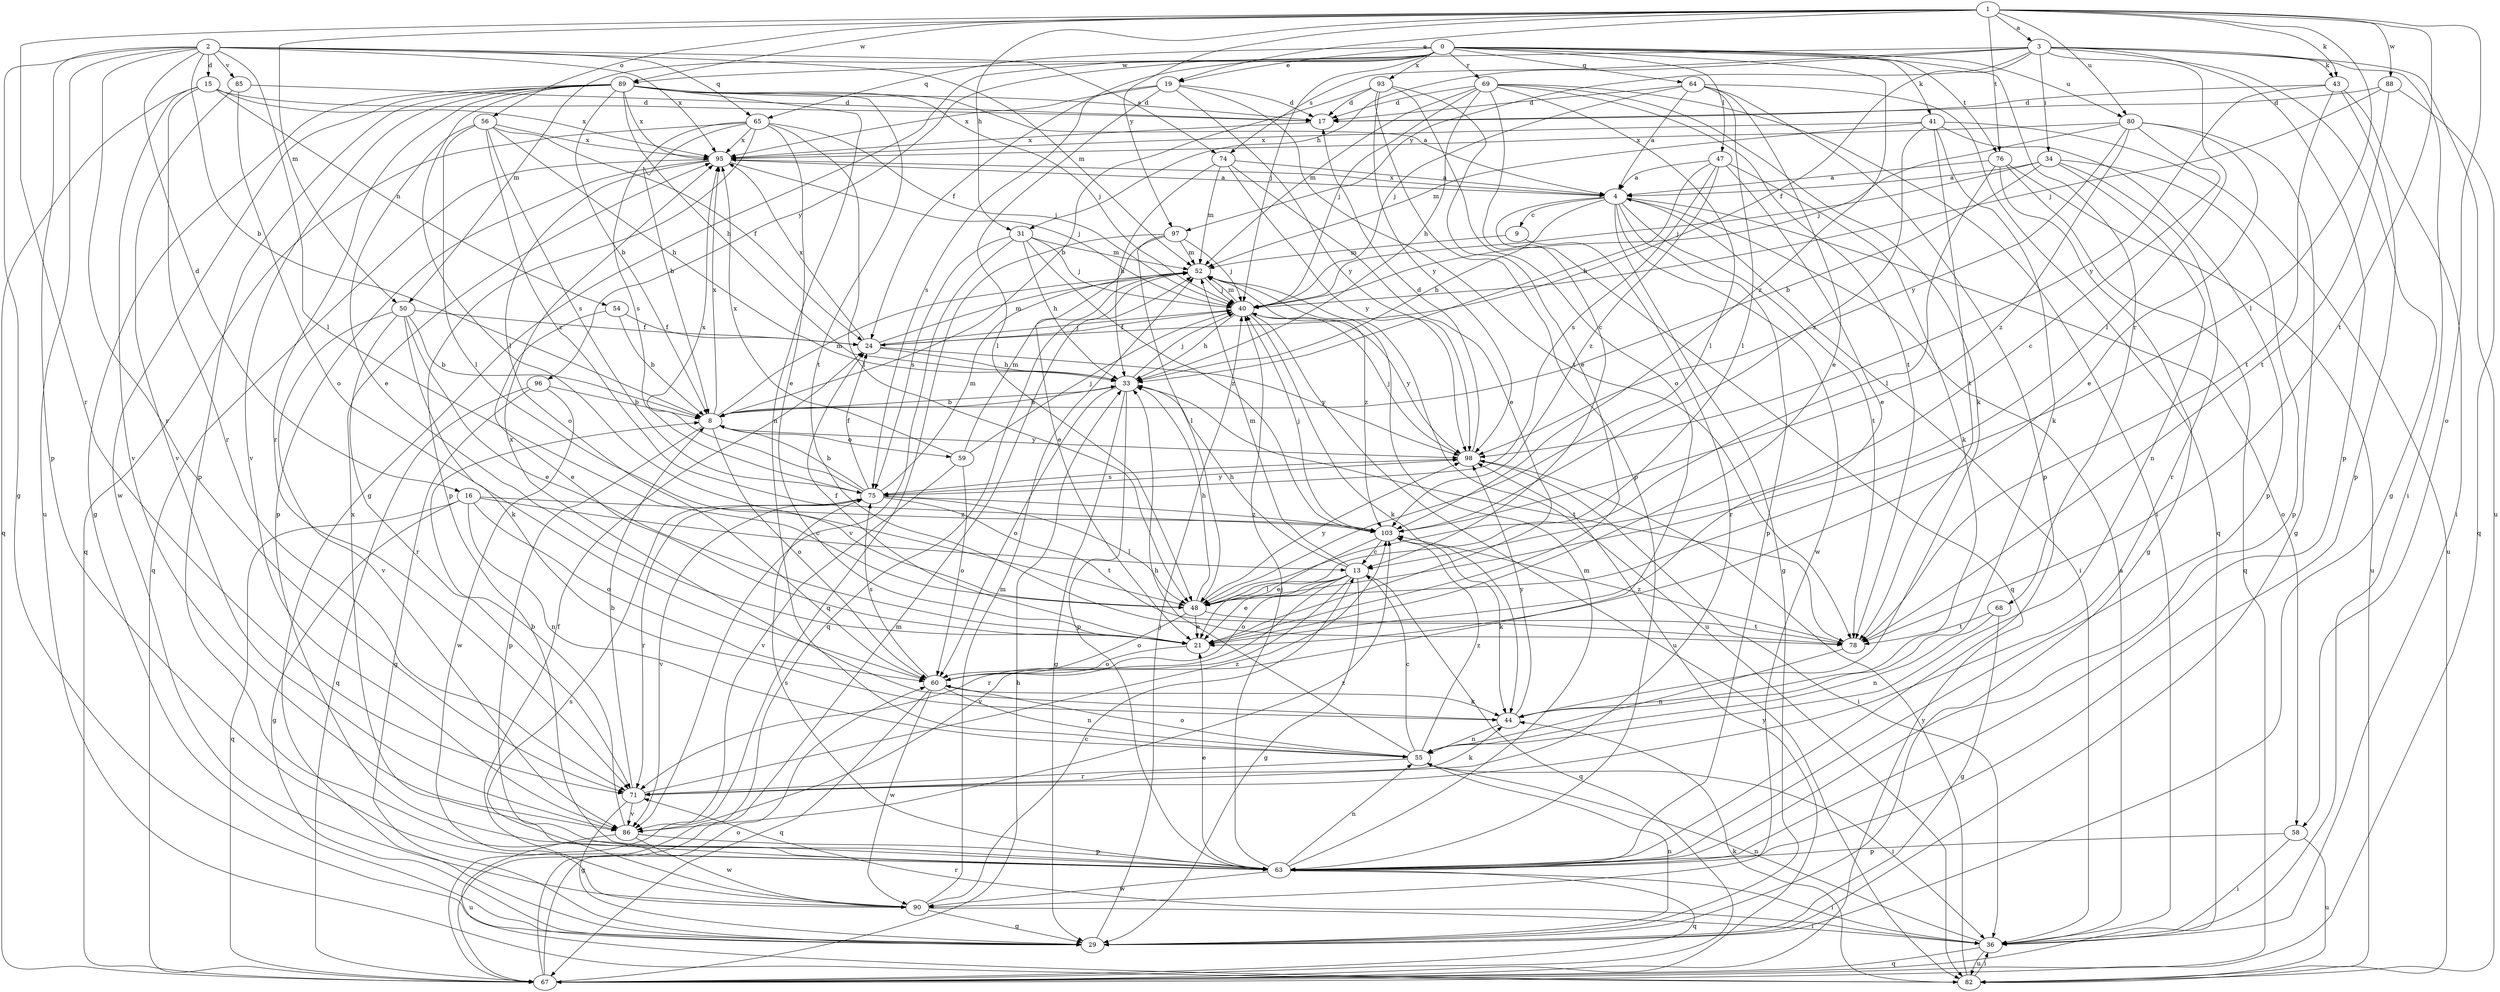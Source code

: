 strict digraph  {
0;
1;
2;
3;
4;
8;
9;
13;
15;
16;
17;
19;
21;
24;
29;
31;
33;
34;
36;
40;
41;
43;
44;
47;
48;
50;
52;
54;
55;
56;
58;
59;
60;
63;
64;
65;
67;
68;
69;
71;
74;
75;
76;
78;
80;
82;
85;
86;
88;
89;
90;
93;
95;
96;
97;
98;
103;
0 -> 19  [label=e];
0 -> 24  [label=f];
0 -> 29  [label=g];
0 -> 40  [label=j];
0 -> 41  [label=k];
0 -> 47  [label=l];
0 -> 50  [label=m];
0 -> 64  [label=q];
0 -> 65  [label=q];
0 -> 68  [label=r];
0 -> 69  [label=r];
0 -> 76  [label=t];
0 -> 80  [label=u];
0 -> 93  [label=x];
0 -> 96  [label=y];
0 -> 103  [label=z];
1 -> 3  [label=a];
1 -> 19  [label=e];
1 -> 31  [label=h];
1 -> 43  [label=k];
1 -> 48  [label=l];
1 -> 50  [label=m];
1 -> 56  [label=o];
1 -> 58  [label=o];
1 -> 71  [label=r];
1 -> 76  [label=t];
1 -> 78  [label=t];
1 -> 80  [label=u];
1 -> 88  [label=w];
1 -> 89  [label=w];
1 -> 97  [label=y];
2 -> 8  [label=b];
2 -> 15  [label=d];
2 -> 16  [label=d];
2 -> 29  [label=g];
2 -> 48  [label=l];
2 -> 52  [label=m];
2 -> 63  [label=p];
2 -> 65  [label=q];
2 -> 71  [label=r];
2 -> 74  [label=s];
2 -> 82  [label=u];
2 -> 85  [label=v];
2 -> 95  [label=x];
3 -> 24  [label=f];
3 -> 29  [label=g];
3 -> 31  [label=h];
3 -> 34  [label=i];
3 -> 36  [label=i];
3 -> 43  [label=k];
3 -> 48  [label=l];
3 -> 63  [label=p];
3 -> 74  [label=s];
3 -> 82  [label=u];
3 -> 89  [label=w];
3 -> 97  [label=y];
4 -> 9  [label=c];
4 -> 29  [label=g];
4 -> 33  [label=h];
4 -> 36  [label=i];
4 -> 58  [label=o];
4 -> 63  [label=p];
4 -> 67  [label=q];
4 -> 78  [label=t];
4 -> 90  [label=w];
4 -> 95  [label=x];
8 -> 33  [label=h];
8 -> 52  [label=m];
8 -> 59  [label=o];
8 -> 60  [label=o];
8 -> 63  [label=p];
8 -> 95  [label=x];
8 -> 98  [label=y];
9 -> 52  [label=m];
9 -> 71  [label=r];
13 -> 21  [label=e];
13 -> 29  [label=g];
13 -> 33  [label=h];
13 -> 48  [label=l];
13 -> 52  [label=m];
13 -> 60  [label=o];
13 -> 67  [label=q];
13 -> 71  [label=r];
13 -> 86  [label=v];
15 -> 17  [label=d];
15 -> 54  [label=n];
15 -> 67  [label=q];
15 -> 71  [label=r];
15 -> 86  [label=v];
15 -> 95  [label=x];
16 -> 13  [label=c];
16 -> 29  [label=g];
16 -> 55  [label=n];
16 -> 60  [label=o];
16 -> 67  [label=q];
16 -> 103  [label=z];
17 -> 95  [label=x];
19 -> 17  [label=d];
19 -> 48  [label=l];
19 -> 75  [label=s];
19 -> 78  [label=t];
19 -> 95  [label=x];
19 -> 98  [label=y];
21 -> 24  [label=f];
21 -> 60  [label=o];
24 -> 33  [label=h];
24 -> 40  [label=j];
24 -> 52  [label=m];
24 -> 95  [label=x];
24 -> 98  [label=y];
29 -> 40  [label=j];
29 -> 55  [label=n];
31 -> 33  [label=h];
31 -> 40  [label=j];
31 -> 52  [label=m];
31 -> 75  [label=s];
31 -> 86  [label=v];
31 -> 103  [label=z];
33 -> 8  [label=b];
33 -> 29  [label=g];
33 -> 40  [label=j];
33 -> 60  [label=o];
33 -> 63  [label=p];
33 -> 78  [label=t];
34 -> 4  [label=a];
34 -> 8  [label=b];
34 -> 40  [label=j];
34 -> 55  [label=n];
34 -> 63  [label=p];
34 -> 71  [label=r];
36 -> 4  [label=a];
36 -> 55  [label=n];
36 -> 67  [label=q];
36 -> 71  [label=r];
36 -> 82  [label=u];
40 -> 24  [label=f];
40 -> 33  [label=h];
40 -> 44  [label=k];
40 -> 52  [label=m];
40 -> 82  [label=u];
40 -> 98  [label=y];
41 -> 44  [label=k];
41 -> 52  [label=m];
41 -> 63  [label=p];
41 -> 78  [label=t];
41 -> 82  [label=u];
41 -> 95  [label=x];
41 -> 103  [label=z];
43 -> 17  [label=d];
43 -> 36  [label=i];
43 -> 63  [label=p];
43 -> 78  [label=t];
43 -> 98  [label=y];
44 -> 55  [label=n];
44 -> 95  [label=x];
44 -> 98  [label=y];
47 -> 4  [label=a];
47 -> 21  [label=e];
47 -> 33  [label=h];
47 -> 44  [label=k];
47 -> 75  [label=s];
47 -> 103  [label=z];
48 -> 21  [label=e];
48 -> 33  [label=h];
48 -> 60  [label=o];
48 -> 78  [label=t];
48 -> 98  [label=y];
50 -> 8  [label=b];
50 -> 21  [label=e];
50 -> 24  [label=f];
50 -> 44  [label=k];
50 -> 71  [label=r];
50 -> 86  [label=v];
52 -> 40  [label=j];
52 -> 67  [label=q];
52 -> 82  [label=u];
52 -> 103  [label=z];
54 -> 8  [label=b];
54 -> 21  [label=e];
54 -> 24  [label=f];
55 -> 13  [label=c];
55 -> 33  [label=h];
55 -> 36  [label=i];
55 -> 60  [label=o];
55 -> 71  [label=r];
55 -> 103  [label=z];
56 -> 21  [label=e];
56 -> 24  [label=f];
56 -> 33  [label=h];
56 -> 48  [label=l];
56 -> 75  [label=s];
56 -> 95  [label=x];
56 -> 103  [label=z];
58 -> 36  [label=i];
58 -> 63  [label=p];
58 -> 82  [label=u];
59 -> 40  [label=j];
59 -> 52  [label=m];
59 -> 60  [label=o];
59 -> 86  [label=v];
59 -> 95  [label=x];
60 -> 44  [label=k];
60 -> 55  [label=n];
60 -> 67  [label=q];
60 -> 75  [label=s];
60 -> 90  [label=w];
63 -> 21  [label=e];
63 -> 36  [label=i];
63 -> 40  [label=j];
63 -> 52  [label=m];
63 -> 55  [label=n];
63 -> 67  [label=q];
63 -> 75  [label=s];
63 -> 90  [label=w];
63 -> 95  [label=x];
64 -> 4  [label=a];
64 -> 17  [label=d];
64 -> 21  [label=e];
64 -> 40  [label=j];
64 -> 48  [label=l];
64 -> 63  [label=p];
64 -> 67  [label=q];
65 -> 8  [label=b];
65 -> 21  [label=e];
65 -> 40  [label=j];
65 -> 48  [label=l];
65 -> 63  [label=p];
65 -> 67  [label=q];
65 -> 75  [label=s];
65 -> 95  [label=x];
67 -> 33  [label=h];
67 -> 52  [label=m];
67 -> 60  [label=o];
67 -> 98  [label=y];
68 -> 29  [label=g];
68 -> 55  [label=n];
68 -> 78  [label=t];
69 -> 13  [label=c];
69 -> 17  [label=d];
69 -> 33  [label=h];
69 -> 36  [label=i];
69 -> 40  [label=j];
69 -> 44  [label=k];
69 -> 48  [label=l];
69 -> 52  [label=m];
69 -> 78  [label=t];
71 -> 8  [label=b];
71 -> 29  [label=g];
71 -> 44  [label=k];
71 -> 86  [label=v];
71 -> 103  [label=z];
74 -> 4  [label=a];
74 -> 21  [label=e];
74 -> 33  [label=h];
74 -> 52  [label=m];
74 -> 98  [label=y];
75 -> 8  [label=b];
75 -> 24  [label=f];
75 -> 48  [label=l];
75 -> 52  [label=m];
75 -> 71  [label=r];
75 -> 78  [label=t];
75 -> 86  [label=v];
75 -> 95  [label=x];
75 -> 98  [label=y];
75 -> 103  [label=z];
76 -> 4  [label=a];
76 -> 29  [label=g];
76 -> 48  [label=l];
76 -> 67  [label=q];
76 -> 82  [label=u];
78 -> 55  [label=n];
78 -> 103  [label=z];
80 -> 13  [label=c];
80 -> 21  [label=e];
80 -> 29  [label=g];
80 -> 40  [label=j];
80 -> 95  [label=x];
80 -> 98  [label=y];
80 -> 103  [label=z];
82 -> 36  [label=i];
82 -> 44  [label=k];
82 -> 98  [label=y];
85 -> 17  [label=d];
85 -> 60  [label=o];
85 -> 86  [label=v];
86 -> 8  [label=b];
86 -> 63  [label=p];
86 -> 82  [label=u];
86 -> 90  [label=w];
86 -> 103  [label=z];
88 -> 17  [label=d];
88 -> 40  [label=j];
88 -> 67  [label=q];
88 -> 78  [label=t];
89 -> 4  [label=a];
89 -> 8  [label=b];
89 -> 17  [label=d];
89 -> 29  [label=g];
89 -> 33  [label=h];
89 -> 40  [label=j];
89 -> 48  [label=l];
89 -> 55  [label=n];
89 -> 63  [label=p];
89 -> 71  [label=r];
89 -> 78  [label=t];
89 -> 86  [label=v];
89 -> 90  [label=w];
89 -> 95  [label=x];
90 -> 13  [label=c];
90 -> 24  [label=f];
90 -> 29  [label=g];
90 -> 36  [label=i];
90 -> 52  [label=m];
90 -> 75  [label=s];
93 -> 8  [label=b];
93 -> 17  [label=d];
93 -> 21  [label=e];
93 -> 60  [label=o];
93 -> 63  [label=p];
93 -> 98  [label=y];
95 -> 4  [label=a];
95 -> 40  [label=j];
95 -> 60  [label=o];
95 -> 63  [label=p];
95 -> 67  [label=q];
96 -> 8  [label=b];
96 -> 29  [label=g];
96 -> 67  [label=q];
96 -> 90  [label=w];
97 -> 21  [label=e];
97 -> 40  [label=j];
97 -> 48  [label=l];
97 -> 52  [label=m];
97 -> 67  [label=q];
98 -> 17  [label=d];
98 -> 36  [label=i];
98 -> 40  [label=j];
98 -> 75  [label=s];
103 -> 13  [label=c];
103 -> 21  [label=e];
103 -> 40  [label=j];
103 -> 44  [label=k];
}
